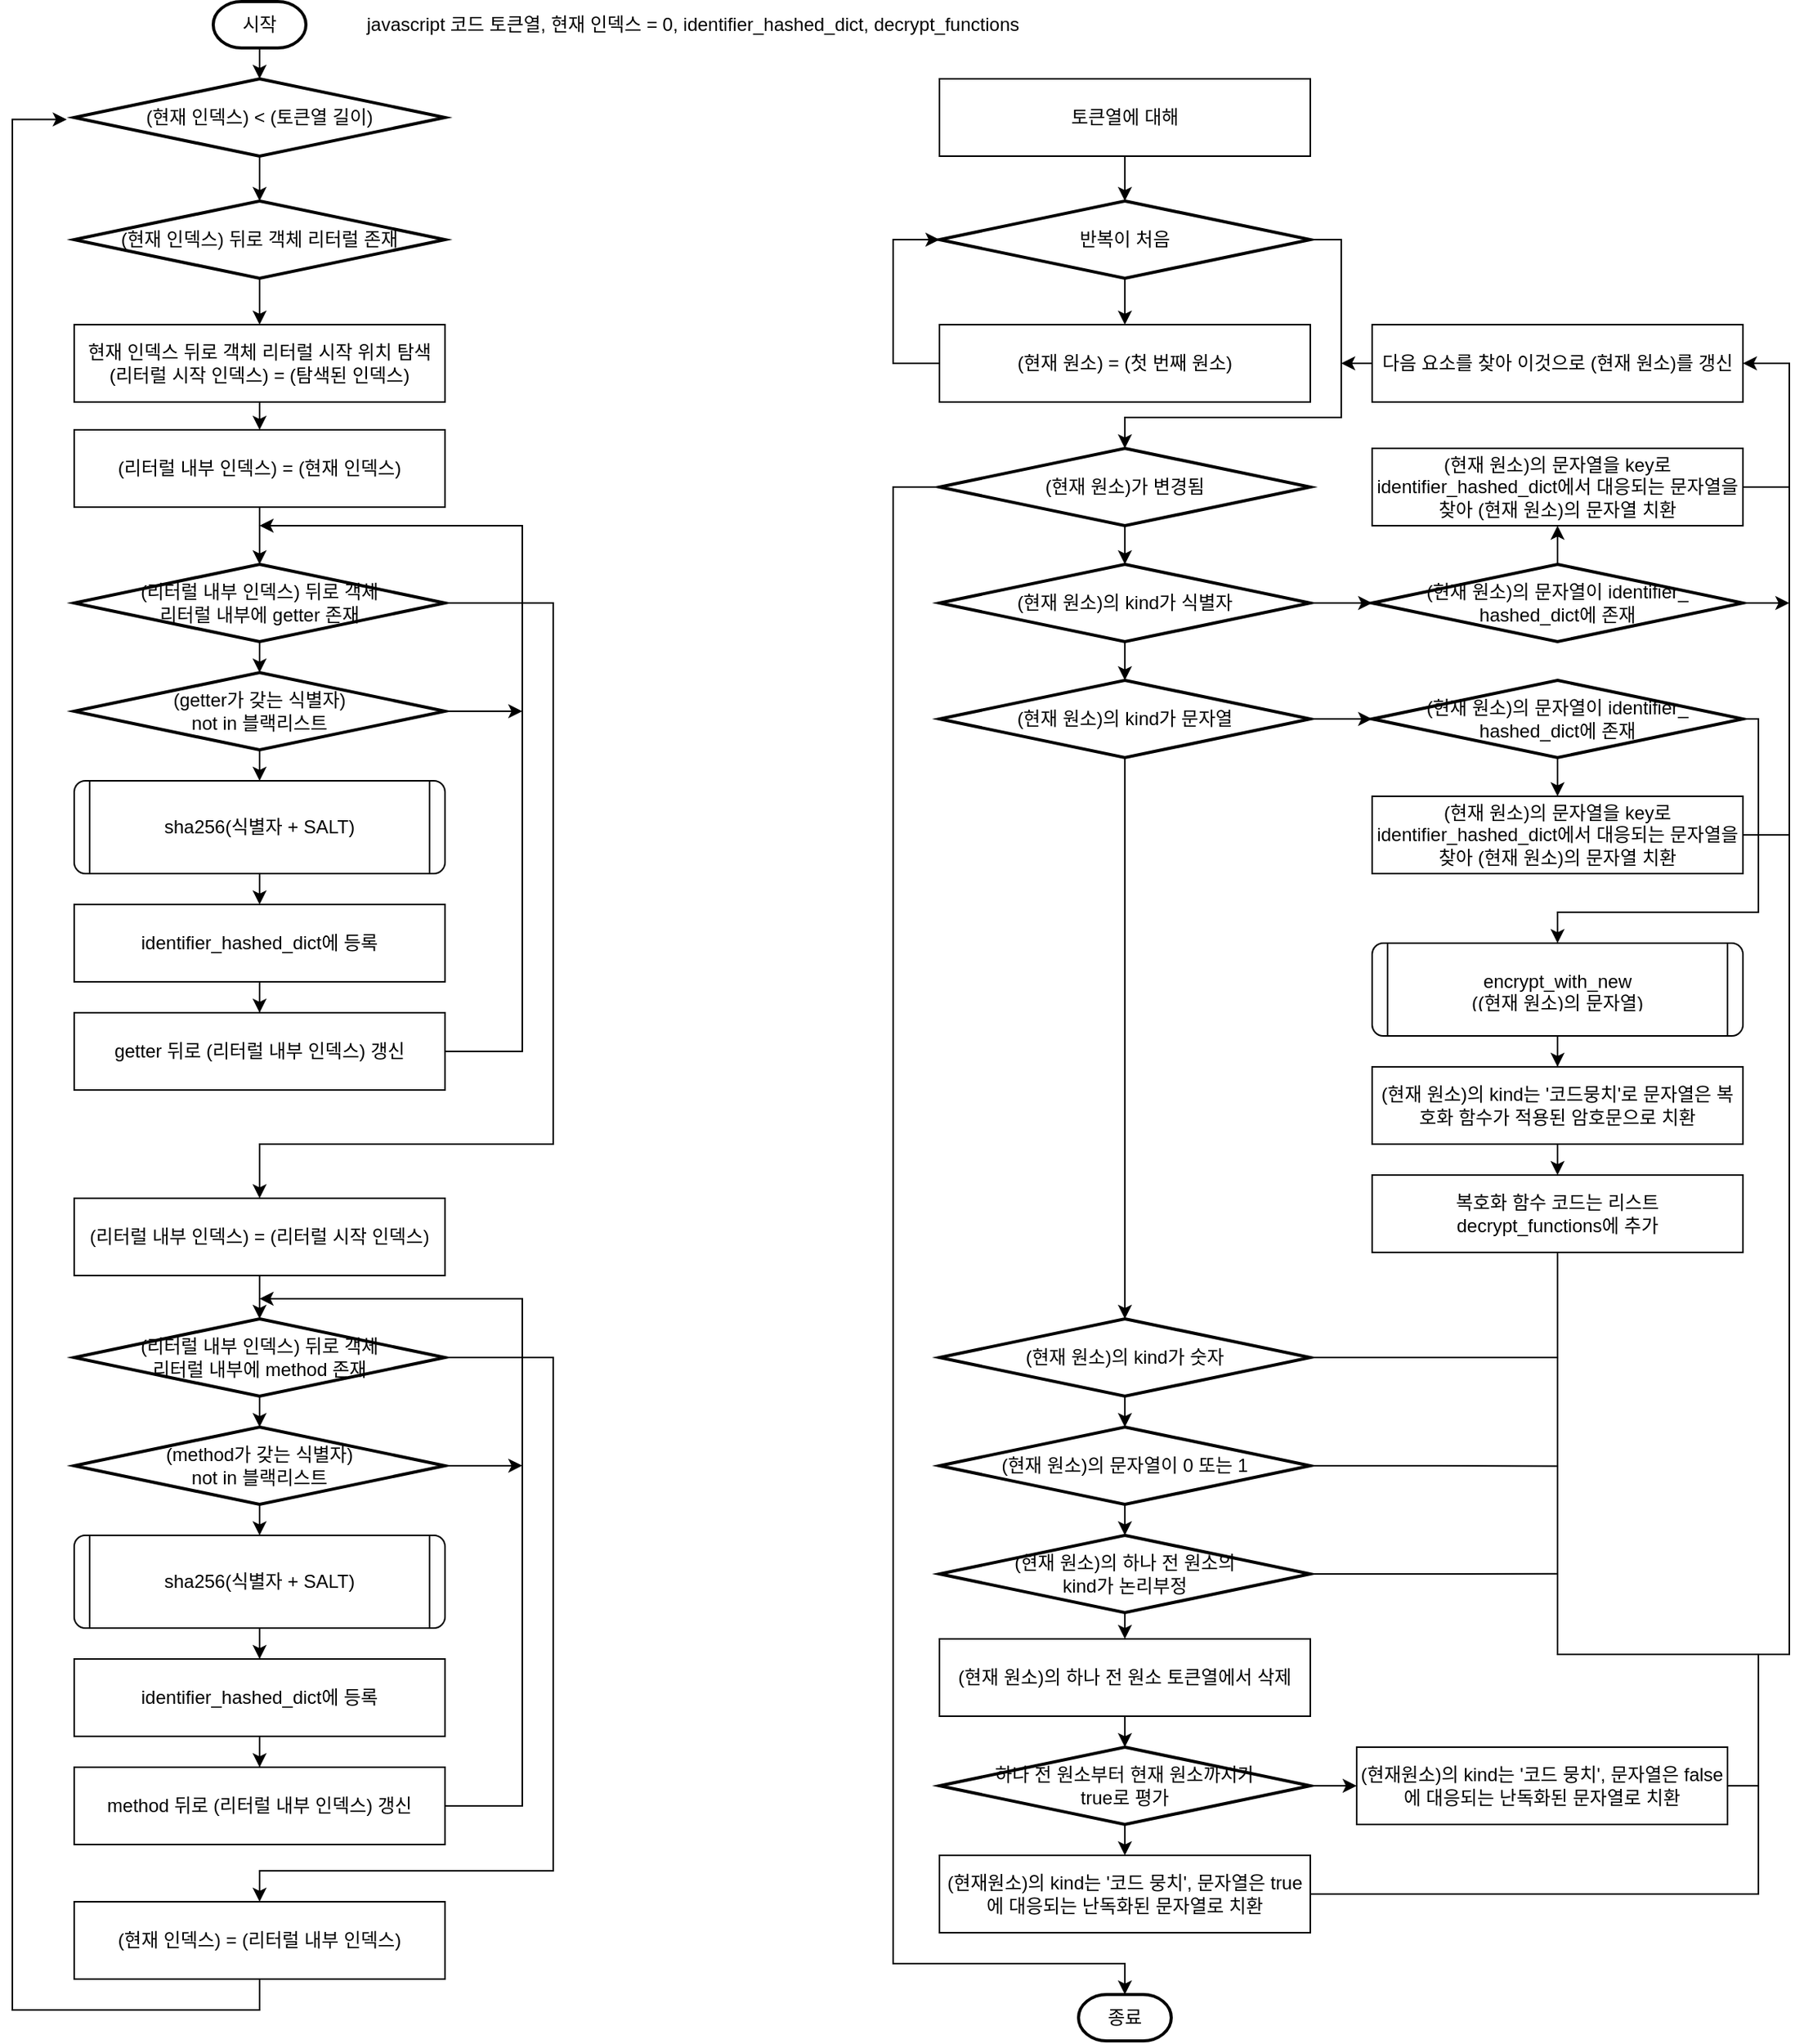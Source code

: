 <mxfile version="22.1.11" type="github">
  <diagram id="C5RBs43oDa-KdzZeNtuy" name="Page-1">
    <mxGraphModel dx="814" dy="540" grid="1" gridSize="10" guides="1" tooltips="1" connect="1" arrows="1" fold="1" page="1" pageScale="1" pageWidth="1654" pageHeight="2336" math="0" shadow="0">
      <root>
        <mxCell id="WIyWlLk6GJQsqaUBKTNV-0" />
        <mxCell id="WIyWlLk6GJQsqaUBKTNV-1" parent="WIyWlLk6GJQsqaUBKTNV-0" />
        <mxCell id="7ZgR7wb_IzAUQrREWjO4-7" style="edgeStyle=orthogonalEdgeStyle;rounded=0;orthogonalLoop=1;jettySize=auto;html=1;exitX=0.5;exitY=1;exitDx=0;exitDy=0;exitPerimeter=0;" edge="1" parent="WIyWlLk6GJQsqaUBKTNV-1" source="7ZgR7wb_IzAUQrREWjO4-0" target="7ZgR7wb_IzAUQrREWjO4-4">
          <mxGeometry relative="1" as="geometry" />
        </mxCell>
        <mxCell id="7ZgR7wb_IzAUQrREWjO4-0" value="시작" style="strokeWidth=2;html=1;shape=mxgraph.flowchart.terminator;whiteSpace=wrap;" vertex="1" parent="WIyWlLk6GJQsqaUBKTNV-1">
          <mxGeometry x="180" y="21" width="60" height="30" as="geometry" />
        </mxCell>
        <mxCell id="7ZgR7wb_IzAUQrREWjO4-1" value="javascript 코드 토큰열, 현재 인덱스 = 0, identifier_hashed_dict, decrypt_functions" style="text;html=1;align=center;verticalAlign=middle;resizable=0;points=[];autosize=1;strokeColor=none;fillColor=none;" vertex="1" parent="WIyWlLk6GJQsqaUBKTNV-1">
          <mxGeometry x="270" y="21" width="440" height="30" as="geometry" />
        </mxCell>
        <mxCell id="7ZgR7wb_IzAUQrREWjO4-43" style="edgeStyle=orthogonalEdgeStyle;rounded=0;orthogonalLoop=1;jettySize=auto;html=1;exitX=0.5;exitY=1;exitDx=0;exitDy=0;entryX=0.5;entryY=0;entryDx=0;entryDy=0;" edge="1" parent="WIyWlLk6GJQsqaUBKTNV-1" source="7ZgR7wb_IzAUQrREWjO4-3" target="7ZgR7wb_IzAUQrREWjO4-42">
          <mxGeometry relative="1" as="geometry" />
        </mxCell>
        <mxCell id="7ZgR7wb_IzAUQrREWjO4-3" value="현재 인덱스 뒤로 객체 리터럴 시작 위치 탐색&lt;br&gt;(리터럴 시작 인덱스) = (탐색된 인덱스)" style="rounded=0;whiteSpace=wrap;html=1;" vertex="1" parent="WIyWlLk6GJQsqaUBKTNV-1">
          <mxGeometry x="90" y="230" width="240" height="50" as="geometry" />
        </mxCell>
        <mxCell id="7ZgR7wb_IzAUQrREWjO4-60" style="edgeStyle=orthogonalEdgeStyle;rounded=0;orthogonalLoop=1;jettySize=auto;html=1;exitX=0.5;exitY=1;exitDx=0;exitDy=0;exitPerimeter=0;" edge="1" parent="WIyWlLk6GJQsqaUBKTNV-1" source="7ZgR7wb_IzAUQrREWjO4-4" target="7ZgR7wb_IzAUQrREWjO4-58">
          <mxGeometry relative="1" as="geometry" />
        </mxCell>
        <mxCell id="7ZgR7wb_IzAUQrREWjO4-4" value="(현재 인덱스) &amp;lt; (토큰열 길이)" style="strokeWidth=2;html=1;shape=mxgraph.flowchart.decision;whiteSpace=wrap;" vertex="1" parent="WIyWlLk6GJQsqaUBKTNV-1">
          <mxGeometry x="90" y="71" width="240" height="50" as="geometry" />
        </mxCell>
        <mxCell id="7ZgR7wb_IzAUQrREWjO4-29" style="edgeStyle=orthogonalEdgeStyle;rounded=0;orthogonalLoop=1;jettySize=auto;html=1;exitX=1;exitY=0.5;exitDx=0;exitDy=0;exitPerimeter=0;entryX=0.5;entryY=0;entryDx=0;entryDy=0;" edge="1" parent="WIyWlLk6GJQsqaUBKTNV-1" source="7ZgR7wb_IzAUQrREWjO4-6" target="7ZgR7wb_IzAUQrREWjO4-30">
          <mxGeometry relative="1" as="geometry">
            <mxPoint x="210" y="780" as="targetPoint" />
            <Array as="points">
              <mxPoint x="400" y="410" />
              <mxPoint x="400" y="760" />
              <mxPoint x="210" y="760" />
            </Array>
          </mxGeometry>
        </mxCell>
        <mxCell id="7ZgR7wb_IzAUQrREWjO4-6" value="(리터럴 내부 인덱스) 뒤로 객체&lt;br&gt;리터럴 내부에 getter 존재" style="strokeWidth=2;html=1;shape=mxgraph.flowchart.decision;whiteSpace=wrap;" vertex="1" parent="WIyWlLk6GJQsqaUBKTNV-1">
          <mxGeometry x="90" y="385" width="240" height="50" as="geometry" />
        </mxCell>
        <mxCell id="7ZgR7wb_IzAUQrREWjO4-21" style="edgeStyle=orthogonalEdgeStyle;rounded=0;orthogonalLoop=1;jettySize=auto;html=1;exitX=0.5;exitY=1;exitDx=0;exitDy=0;exitPerimeter=0;entryX=0.5;entryY=0;entryDx=0;entryDy=0;" edge="1" parent="WIyWlLk6GJQsqaUBKTNV-1" source="7ZgR7wb_IzAUQrREWjO4-14" target="7ZgR7wb_IzAUQrREWjO4-18">
          <mxGeometry relative="1" as="geometry" />
        </mxCell>
        <mxCell id="7ZgR7wb_IzAUQrREWjO4-27" style="edgeStyle=orthogonalEdgeStyle;rounded=0;orthogonalLoop=1;jettySize=auto;html=1;exitX=1;exitY=0.5;exitDx=0;exitDy=0;exitPerimeter=0;" edge="1" parent="WIyWlLk6GJQsqaUBKTNV-1" source="7ZgR7wb_IzAUQrREWjO4-14">
          <mxGeometry relative="1" as="geometry">
            <mxPoint x="380" y="480" as="targetPoint" />
          </mxGeometry>
        </mxCell>
        <mxCell id="7ZgR7wb_IzAUQrREWjO4-14" value="(getter가 갖는 식별자) &lt;br&gt;not in 블랙리스트" style="strokeWidth=2;html=1;shape=mxgraph.flowchart.decision;whiteSpace=wrap;" vertex="1" parent="WIyWlLk6GJQsqaUBKTNV-1">
          <mxGeometry x="90" y="455" width="240" height="50" as="geometry" />
        </mxCell>
        <mxCell id="7ZgR7wb_IzAUQrREWjO4-15" style="edgeStyle=orthogonalEdgeStyle;rounded=0;orthogonalLoop=1;jettySize=auto;html=1;exitX=0.5;exitY=1;exitDx=0;exitDy=0;exitPerimeter=0;entryX=0.5;entryY=0;entryDx=0;entryDy=0;entryPerimeter=0;" edge="1" parent="WIyWlLk6GJQsqaUBKTNV-1" source="7ZgR7wb_IzAUQrREWjO4-6" target="7ZgR7wb_IzAUQrREWjO4-14">
          <mxGeometry relative="1" as="geometry" />
        </mxCell>
        <mxCell id="7ZgR7wb_IzAUQrREWjO4-22" style="edgeStyle=orthogonalEdgeStyle;rounded=0;orthogonalLoop=1;jettySize=auto;html=1;exitX=0.5;exitY=1;exitDx=0;exitDy=0;entryX=0.5;entryY=0;entryDx=0;entryDy=0;" edge="1" parent="WIyWlLk6GJQsqaUBKTNV-1" source="7ZgR7wb_IzAUQrREWjO4-18" target="7ZgR7wb_IzAUQrREWjO4-20">
          <mxGeometry relative="1" as="geometry" />
        </mxCell>
        <mxCell id="7ZgR7wb_IzAUQrREWjO4-18" value="" style="verticalLabelPosition=bottom;verticalAlign=top;html=1;shape=process;whiteSpace=wrap;rounded=1;size=0.042;arcSize=12;" vertex="1" parent="WIyWlLk6GJQsqaUBKTNV-1">
          <mxGeometry x="90" y="525" width="240" height="60" as="geometry" />
        </mxCell>
        <mxCell id="7ZgR7wb_IzAUQrREWjO4-19" value="sha256(식별자 + SALT)" style="text;strokeColor=none;fillColor=none;align=center;verticalAlign=middle;spacingLeft=4;spacingRight=4;overflow=hidden;points=[[0,0.5],[1,0.5]];portConstraint=eastwest;rotatable=0;whiteSpace=wrap;html=1;" vertex="1" parent="WIyWlLk6GJQsqaUBKTNV-1">
          <mxGeometry x="120" y="540" width="180" height="30" as="geometry" />
        </mxCell>
        <mxCell id="7ZgR7wb_IzAUQrREWjO4-25" style="edgeStyle=orthogonalEdgeStyle;rounded=0;orthogonalLoop=1;jettySize=auto;html=1;exitX=0.5;exitY=1;exitDx=0;exitDy=0;" edge="1" parent="WIyWlLk6GJQsqaUBKTNV-1" source="7ZgR7wb_IzAUQrREWjO4-20" target="7ZgR7wb_IzAUQrREWjO4-24">
          <mxGeometry relative="1" as="geometry" />
        </mxCell>
        <mxCell id="7ZgR7wb_IzAUQrREWjO4-20" value="identifier_hashed_dict에 등록" style="rounded=0;whiteSpace=wrap;html=1;" vertex="1" parent="WIyWlLk6GJQsqaUBKTNV-1">
          <mxGeometry x="90" y="605" width="240" height="50" as="geometry" />
        </mxCell>
        <mxCell id="7ZgR7wb_IzAUQrREWjO4-26" style="edgeStyle=orthogonalEdgeStyle;rounded=0;orthogonalLoop=1;jettySize=auto;html=1;exitX=1;exitY=0.5;exitDx=0;exitDy=0;" edge="1" parent="WIyWlLk6GJQsqaUBKTNV-1" source="7ZgR7wb_IzAUQrREWjO4-24">
          <mxGeometry relative="1" as="geometry">
            <mxPoint x="210" y="360" as="targetPoint" />
            <Array as="points">
              <mxPoint x="380" y="700" />
              <mxPoint x="380" y="360" />
            </Array>
          </mxGeometry>
        </mxCell>
        <mxCell id="7ZgR7wb_IzAUQrREWjO4-24" value="getter 뒤로 (리터럴 내부 인덱스) 갱신" style="rounded=0;whiteSpace=wrap;html=1;" vertex="1" parent="WIyWlLk6GJQsqaUBKTNV-1">
          <mxGeometry x="90" y="675" width="240" height="50" as="geometry" />
        </mxCell>
        <mxCell id="7ZgR7wb_IzAUQrREWjO4-30" value="(리터럴 내부 인덱스) = (리터럴 시작 인덱스)" style="rounded=0;whiteSpace=wrap;html=1;" vertex="1" parent="WIyWlLk6GJQsqaUBKTNV-1">
          <mxGeometry x="90" y="795" width="240" height="50" as="geometry" />
        </mxCell>
        <mxCell id="7ZgR7wb_IzAUQrREWjO4-55" style="edgeStyle=orthogonalEdgeStyle;rounded=0;orthogonalLoop=1;jettySize=auto;html=1;exitX=1;exitY=0.5;exitDx=0;exitDy=0;exitPerimeter=0;entryX=0.5;entryY=0;entryDx=0;entryDy=0;" edge="1" parent="WIyWlLk6GJQsqaUBKTNV-1" source="7ZgR7wb_IzAUQrREWjO4-31" target="7ZgR7wb_IzAUQrREWjO4-53">
          <mxGeometry relative="1" as="geometry">
            <mxPoint x="400" y="1280" as="targetPoint" />
            <Array as="points">
              <mxPoint x="400" y="898" />
              <mxPoint x="400" y="1230" />
              <mxPoint x="210" y="1230" />
            </Array>
          </mxGeometry>
        </mxCell>
        <mxCell id="7ZgR7wb_IzAUQrREWjO4-31" value="(리터럴 내부 인덱스) 뒤로 객체&lt;br&gt;리터럴 내부에 method 존재" style="strokeWidth=2;html=1;shape=mxgraph.flowchart.decision;whiteSpace=wrap;" vertex="1" parent="WIyWlLk6GJQsqaUBKTNV-1">
          <mxGeometry x="90" y="873" width="240" height="50" as="geometry" />
        </mxCell>
        <mxCell id="7ZgR7wb_IzAUQrREWjO4-39" style="edgeStyle=orthogonalEdgeStyle;rounded=0;orthogonalLoop=1;jettySize=auto;html=1;exitX=0.5;exitY=1;exitDx=0;exitDy=0;exitPerimeter=0;entryX=0.5;entryY=0;entryDx=0;entryDy=0;" edge="1" parent="WIyWlLk6GJQsqaUBKTNV-1" source="7ZgR7wb_IzAUQrREWjO4-32" target="7ZgR7wb_IzAUQrREWjO4-33">
          <mxGeometry relative="1" as="geometry" />
        </mxCell>
        <mxCell id="7ZgR7wb_IzAUQrREWjO4-51" style="edgeStyle=orthogonalEdgeStyle;rounded=0;orthogonalLoop=1;jettySize=auto;html=1;exitX=1;exitY=0.5;exitDx=0;exitDy=0;exitPerimeter=0;" edge="1" parent="WIyWlLk6GJQsqaUBKTNV-1" source="7ZgR7wb_IzAUQrREWjO4-32">
          <mxGeometry relative="1" as="geometry">
            <mxPoint x="380" y="967.931" as="targetPoint" />
          </mxGeometry>
        </mxCell>
        <mxCell id="7ZgR7wb_IzAUQrREWjO4-32" value="(method가 갖는 식별자) &lt;br&gt;not in 블랙리스트" style="strokeWidth=2;html=1;shape=mxgraph.flowchart.decision;whiteSpace=wrap;" vertex="1" parent="WIyWlLk6GJQsqaUBKTNV-1">
          <mxGeometry x="90" y="943" width="240" height="50" as="geometry" />
        </mxCell>
        <mxCell id="7ZgR7wb_IzAUQrREWjO4-40" style="edgeStyle=orthogonalEdgeStyle;rounded=0;orthogonalLoop=1;jettySize=auto;html=1;exitX=0.5;exitY=1;exitDx=0;exitDy=0;" edge="1" parent="WIyWlLk6GJQsqaUBKTNV-1" source="7ZgR7wb_IzAUQrREWjO4-33" target="7ZgR7wb_IzAUQrREWjO4-35">
          <mxGeometry relative="1" as="geometry" />
        </mxCell>
        <mxCell id="7ZgR7wb_IzAUQrREWjO4-33" value="" style="verticalLabelPosition=bottom;verticalAlign=top;html=1;shape=process;whiteSpace=wrap;rounded=1;size=0.042;arcSize=12;" vertex="1" parent="WIyWlLk6GJQsqaUBKTNV-1">
          <mxGeometry x="90" y="1013" width="240" height="60" as="geometry" />
        </mxCell>
        <mxCell id="7ZgR7wb_IzAUQrREWjO4-34" value="sha256(식별자 + SALT)" style="text;strokeColor=none;fillColor=none;align=center;verticalAlign=middle;spacingLeft=4;spacingRight=4;overflow=hidden;points=[[0,0.5],[1,0.5]];portConstraint=eastwest;rotatable=0;whiteSpace=wrap;html=1;" vertex="1" parent="WIyWlLk6GJQsqaUBKTNV-1">
          <mxGeometry x="120" y="1028" width="180" height="30" as="geometry" />
        </mxCell>
        <mxCell id="7ZgR7wb_IzAUQrREWjO4-41" style="edgeStyle=orthogonalEdgeStyle;rounded=0;orthogonalLoop=1;jettySize=auto;html=1;exitX=0.5;exitY=1;exitDx=0;exitDy=0;" edge="1" parent="WIyWlLk6GJQsqaUBKTNV-1" source="7ZgR7wb_IzAUQrREWjO4-35" target="7ZgR7wb_IzAUQrREWjO4-36">
          <mxGeometry relative="1" as="geometry" />
        </mxCell>
        <mxCell id="7ZgR7wb_IzAUQrREWjO4-35" value="identifier_hashed_dict에 등록" style="rounded=0;whiteSpace=wrap;html=1;" vertex="1" parent="WIyWlLk6GJQsqaUBKTNV-1">
          <mxGeometry x="90" y="1093" width="240" height="50" as="geometry" />
        </mxCell>
        <mxCell id="7ZgR7wb_IzAUQrREWjO4-48" style="edgeStyle=orthogonalEdgeStyle;rounded=0;orthogonalLoop=1;jettySize=auto;html=1;exitX=1;exitY=0.5;exitDx=0;exitDy=0;" edge="1" parent="WIyWlLk6GJQsqaUBKTNV-1" source="7ZgR7wb_IzAUQrREWjO4-36">
          <mxGeometry relative="1" as="geometry">
            <mxPoint x="210" y="860" as="targetPoint" />
            <Array as="points">
              <mxPoint x="380" y="1188" />
              <mxPoint x="380" y="860" />
              <mxPoint x="310" y="860" />
            </Array>
          </mxGeometry>
        </mxCell>
        <mxCell id="7ZgR7wb_IzAUQrREWjO4-36" value="method 뒤로 (리터럴 내부 인덱스) 갱신" style="rounded=0;whiteSpace=wrap;html=1;" vertex="1" parent="WIyWlLk6GJQsqaUBKTNV-1">
          <mxGeometry x="90" y="1163" width="240" height="50" as="geometry" />
        </mxCell>
        <mxCell id="7ZgR7wb_IzAUQrREWjO4-37" style="edgeStyle=orthogonalEdgeStyle;rounded=0;orthogonalLoop=1;jettySize=auto;html=1;exitX=0.5;exitY=1;exitDx=0;exitDy=0;entryX=0.5;entryY=0;entryDx=0;entryDy=0;entryPerimeter=0;" edge="1" parent="WIyWlLk6GJQsqaUBKTNV-1" source="7ZgR7wb_IzAUQrREWjO4-30" target="7ZgR7wb_IzAUQrREWjO4-31">
          <mxGeometry relative="1" as="geometry" />
        </mxCell>
        <mxCell id="7ZgR7wb_IzAUQrREWjO4-38" style="edgeStyle=orthogonalEdgeStyle;rounded=0;orthogonalLoop=1;jettySize=auto;html=1;exitX=0.5;exitY=1;exitDx=0;exitDy=0;exitPerimeter=0;entryX=0.5;entryY=0;entryDx=0;entryDy=0;entryPerimeter=0;" edge="1" parent="WIyWlLk6GJQsqaUBKTNV-1" source="7ZgR7wb_IzAUQrREWjO4-31" target="7ZgR7wb_IzAUQrREWjO4-32">
          <mxGeometry relative="1" as="geometry" />
        </mxCell>
        <mxCell id="7ZgR7wb_IzAUQrREWjO4-42" value="(리터럴 내부 인덱스) = (현재 인덱스)" style="rounded=0;whiteSpace=wrap;html=1;" vertex="1" parent="WIyWlLk6GJQsqaUBKTNV-1">
          <mxGeometry x="90" y="298" width="240" height="50" as="geometry" />
        </mxCell>
        <mxCell id="7ZgR7wb_IzAUQrREWjO4-45" style="edgeStyle=orthogonalEdgeStyle;rounded=0;orthogonalLoop=1;jettySize=auto;html=1;exitX=0.5;exitY=1;exitDx=0;exitDy=0;entryX=0.5;entryY=0;entryDx=0;entryDy=0;entryPerimeter=0;" edge="1" parent="WIyWlLk6GJQsqaUBKTNV-1" source="7ZgR7wb_IzAUQrREWjO4-42" target="7ZgR7wb_IzAUQrREWjO4-6">
          <mxGeometry relative="1" as="geometry" />
        </mxCell>
        <mxCell id="7ZgR7wb_IzAUQrREWjO4-56" style="edgeStyle=orthogonalEdgeStyle;rounded=0;orthogonalLoop=1;jettySize=auto;html=1;exitX=0.5;exitY=1;exitDx=0;exitDy=0;entryX=-0.02;entryY=0.525;entryDx=0;entryDy=0;entryPerimeter=0;" edge="1" parent="WIyWlLk6GJQsqaUBKTNV-1" source="7ZgR7wb_IzAUQrREWjO4-53" target="7ZgR7wb_IzAUQrREWjO4-4">
          <mxGeometry relative="1" as="geometry">
            <mxPoint x="40" y="90" as="targetPoint" />
            <Array as="points">
              <mxPoint x="210" y="1320" />
              <mxPoint x="50" y="1320" />
              <mxPoint x="50" y="97" />
            </Array>
          </mxGeometry>
        </mxCell>
        <mxCell id="7ZgR7wb_IzAUQrREWjO4-53" value="(현재 인덱스) = (리터럴 내부 인덱스)" style="rounded=0;whiteSpace=wrap;html=1;" vertex="1" parent="WIyWlLk6GJQsqaUBKTNV-1">
          <mxGeometry x="90" y="1250" width="240" height="50" as="geometry" />
        </mxCell>
        <mxCell id="7ZgR7wb_IzAUQrREWjO4-61" style="edgeStyle=orthogonalEdgeStyle;rounded=0;orthogonalLoop=1;jettySize=auto;html=1;exitX=0.5;exitY=1;exitDx=0;exitDy=0;exitPerimeter=0;" edge="1" parent="WIyWlLk6GJQsqaUBKTNV-1" source="7ZgR7wb_IzAUQrREWjO4-58" target="7ZgR7wb_IzAUQrREWjO4-3">
          <mxGeometry relative="1" as="geometry" />
        </mxCell>
        <mxCell id="7ZgR7wb_IzAUQrREWjO4-58" value="(현재 인덱스) 뒤로 객체 리터럴 존재" style="strokeWidth=2;html=1;shape=mxgraph.flowchart.decision;whiteSpace=wrap;" vertex="1" parent="WIyWlLk6GJQsqaUBKTNV-1">
          <mxGeometry x="90" y="150" width="240" height="50" as="geometry" />
        </mxCell>
        <mxCell id="7ZgR7wb_IzAUQrREWjO4-62" value="토큰열에 대해" style="rounded=0;whiteSpace=wrap;html=1;" vertex="1" parent="WIyWlLk6GJQsqaUBKTNV-1">
          <mxGeometry x="650" y="71" width="240" height="50" as="geometry" />
        </mxCell>
        <mxCell id="7ZgR7wb_IzAUQrREWjO4-66" style="edgeStyle=orthogonalEdgeStyle;rounded=0;orthogonalLoop=1;jettySize=auto;html=1;exitX=0.5;exitY=1;exitDx=0;exitDy=0;exitPerimeter=0;entryX=0.5;entryY=0;entryDx=0;entryDy=0;" edge="1" parent="WIyWlLk6GJQsqaUBKTNV-1" source="7ZgR7wb_IzAUQrREWjO4-63" target="7ZgR7wb_IzAUQrREWjO4-64">
          <mxGeometry relative="1" as="geometry" />
        </mxCell>
        <mxCell id="7ZgR7wb_IzAUQrREWjO4-70" style="edgeStyle=orthogonalEdgeStyle;rounded=0;orthogonalLoop=1;jettySize=auto;html=1;exitX=1;exitY=0.5;exitDx=0;exitDy=0;exitPerimeter=0;entryX=0.5;entryY=0;entryDx=0;entryDy=0;entryPerimeter=0;" edge="1" parent="WIyWlLk6GJQsqaUBKTNV-1" source="7ZgR7wb_IzAUQrREWjO4-63" target="7ZgR7wb_IzAUQrREWjO4-69">
          <mxGeometry relative="1" as="geometry">
            <mxPoint x="770" y="300" as="targetPoint" />
            <Array as="points">
              <mxPoint x="910" y="175" />
              <mxPoint x="910" y="290" />
              <mxPoint x="770" y="290" />
            </Array>
          </mxGeometry>
        </mxCell>
        <mxCell id="7ZgR7wb_IzAUQrREWjO4-63" value="반복이 처음" style="strokeWidth=2;html=1;shape=mxgraph.flowchart.decision;whiteSpace=wrap;" vertex="1" parent="WIyWlLk6GJQsqaUBKTNV-1">
          <mxGeometry x="650" y="150" width="240" height="50" as="geometry" />
        </mxCell>
        <mxCell id="7ZgR7wb_IzAUQrREWjO4-67" style="edgeStyle=orthogonalEdgeStyle;rounded=0;orthogonalLoop=1;jettySize=auto;html=1;exitX=0;exitY=0.5;exitDx=0;exitDy=0;entryX=0;entryY=0.5;entryDx=0;entryDy=0;entryPerimeter=0;" edge="1" parent="WIyWlLk6GJQsqaUBKTNV-1" source="7ZgR7wb_IzAUQrREWjO4-64" target="7ZgR7wb_IzAUQrREWjO4-63">
          <mxGeometry relative="1" as="geometry">
            <mxPoint x="610.0" y="170" as="targetPoint" />
            <Array as="points">
              <mxPoint x="620" y="255" />
              <mxPoint x="620" y="175" />
            </Array>
          </mxGeometry>
        </mxCell>
        <mxCell id="7ZgR7wb_IzAUQrREWjO4-64" value="(현재 원소) = (첫 번째 원소)" style="rounded=0;whiteSpace=wrap;html=1;" vertex="1" parent="WIyWlLk6GJQsqaUBKTNV-1">
          <mxGeometry x="650" y="230" width="240" height="50" as="geometry" />
        </mxCell>
        <mxCell id="7ZgR7wb_IzAUQrREWjO4-65" style="edgeStyle=orthogonalEdgeStyle;rounded=0;orthogonalLoop=1;jettySize=auto;html=1;exitX=0.5;exitY=1;exitDx=0;exitDy=0;entryX=0.5;entryY=0;entryDx=0;entryDy=0;entryPerimeter=0;" edge="1" parent="WIyWlLk6GJQsqaUBKTNV-1" source="7ZgR7wb_IzAUQrREWjO4-62" target="7ZgR7wb_IzAUQrREWjO4-63">
          <mxGeometry relative="1" as="geometry" />
        </mxCell>
        <mxCell id="7ZgR7wb_IzAUQrREWjO4-128" style="edgeStyle=orthogonalEdgeStyle;rounded=0;orthogonalLoop=1;jettySize=auto;html=1;exitX=0;exitY=0.5;exitDx=0;exitDy=0;exitPerimeter=0;entryX=0.5;entryY=0;entryDx=0;entryDy=0;entryPerimeter=0;" edge="1" parent="WIyWlLk6GJQsqaUBKTNV-1" source="7ZgR7wb_IzAUQrREWjO4-69" target="7ZgR7wb_IzAUQrREWjO4-127">
          <mxGeometry relative="1" as="geometry">
            <mxPoint x="620.0" y="1341.379" as="targetPoint" />
            <Array as="points">
              <mxPoint x="620" y="335" />
              <mxPoint x="620" y="1290" />
              <mxPoint x="770" y="1290" />
            </Array>
          </mxGeometry>
        </mxCell>
        <mxCell id="7ZgR7wb_IzAUQrREWjO4-69" value="(현재 원소)가 변경됨" style="strokeWidth=2;html=1;shape=mxgraph.flowchart.decision;whiteSpace=wrap;" vertex="1" parent="WIyWlLk6GJQsqaUBKTNV-1">
          <mxGeometry x="650" y="310" width="240" height="50" as="geometry" />
        </mxCell>
        <mxCell id="7ZgR7wb_IzAUQrREWjO4-71" value="(현재 원소)의 kind가 식별자" style="strokeWidth=2;html=1;shape=mxgraph.flowchart.decision;whiteSpace=wrap;" vertex="1" parent="WIyWlLk6GJQsqaUBKTNV-1">
          <mxGeometry x="650" y="385" width="240" height="50" as="geometry" />
        </mxCell>
        <mxCell id="7ZgR7wb_IzAUQrREWjO4-81" style="edgeStyle=orthogonalEdgeStyle;rounded=0;orthogonalLoop=1;jettySize=auto;html=1;exitX=0.5;exitY=0;exitDx=0;exitDy=0;exitPerimeter=0;entryX=0.5;entryY=1;entryDx=0;entryDy=0;" edge="1" parent="WIyWlLk6GJQsqaUBKTNV-1" source="7ZgR7wb_IzAUQrREWjO4-72" target="7ZgR7wb_IzAUQrREWjO4-75">
          <mxGeometry relative="1" as="geometry" />
        </mxCell>
        <mxCell id="7ZgR7wb_IzAUQrREWjO4-120" style="edgeStyle=orthogonalEdgeStyle;rounded=0;orthogonalLoop=1;jettySize=auto;html=1;exitX=1;exitY=0.5;exitDx=0;exitDy=0;exitPerimeter=0;" edge="1" parent="WIyWlLk6GJQsqaUBKTNV-1" source="7ZgR7wb_IzAUQrREWjO4-72">
          <mxGeometry relative="1" as="geometry">
            <mxPoint x="1200.0" y="410.345" as="targetPoint" />
          </mxGeometry>
        </mxCell>
        <mxCell id="7ZgR7wb_IzAUQrREWjO4-72" value="(현재 원소)의 문자열이 identifier_&lt;br&gt;hashed_dict에 존재" style="strokeWidth=2;html=1;shape=mxgraph.flowchart.decision;whiteSpace=wrap;" vertex="1" parent="WIyWlLk6GJQsqaUBKTNV-1">
          <mxGeometry x="930" y="385" width="240" height="50" as="geometry" />
        </mxCell>
        <mxCell id="7ZgR7wb_IzAUQrREWjO4-73" style="edgeStyle=orthogonalEdgeStyle;rounded=0;orthogonalLoop=1;jettySize=auto;html=1;exitX=0.5;exitY=1;exitDx=0;exitDy=0;exitPerimeter=0;entryX=0.5;entryY=0;entryDx=0;entryDy=0;entryPerimeter=0;" edge="1" parent="WIyWlLk6GJQsqaUBKTNV-1" source="7ZgR7wb_IzAUQrREWjO4-69" target="7ZgR7wb_IzAUQrREWjO4-71">
          <mxGeometry relative="1" as="geometry" />
        </mxCell>
        <mxCell id="7ZgR7wb_IzAUQrREWjO4-74" style="edgeStyle=orthogonalEdgeStyle;rounded=0;orthogonalLoop=1;jettySize=auto;html=1;exitX=1;exitY=0.5;exitDx=0;exitDy=0;exitPerimeter=0;entryX=0;entryY=0.5;entryDx=0;entryDy=0;entryPerimeter=0;" edge="1" parent="WIyWlLk6GJQsqaUBKTNV-1" source="7ZgR7wb_IzAUQrREWjO4-71" target="7ZgR7wb_IzAUQrREWjO4-72">
          <mxGeometry relative="1" as="geometry" />
        </mxCell>
        <mxCell id="7ZgR7wb_IzAUQrREWjO4-78" style="edgeStyle=orthogonalEdgeStyle;rounded=0;orthogonalLoop=1;jettySize=auto;html=1;exitX=1;exitY=0.5;exitDx=0;exitDy=0;entryX=1;entryY=0.5;entryDx=0;entryDy=0;" edge="1" parent="WIyWlLk6GJQsqaUBKTNV-1" source="7ZgR7wb_IzAUQrREWjO4-75" target="7ZgR7wb_IzAUQrREWjO4-118">
          <mxGeometry relative="1" as="geometry">
            <mxPoint x="1200" y="190" as="targetPoint" />
            <Array as="points">
              <mxPoint x="1200" y="335" />
              <mxPoint x="1200" y="255" />
            </Array>
          </mxGeometry>
        </mxCell>
        <mxCell id="7ZgR7wb_IzAUQrREWjO4-75" value="(현재 원소)의 문자열을 key로 identifier_hashed_dict에서 대응되는 문자열을 찾아 (현재 원소)의 문자열 치환" style="rounded=0;whiteSpace=wrap;html=1;" vertex="1" parent="WIyWlLk6GJQsqaUBKTNV-1">
          <mxGeometry x="930" y="310" width="240" height="50" as="geometry" />
        </mxCell>
        <mxCell id="7ZgR7wb_IzAUQrREWjO4-79" value="(현재 원소)의 kind가 문자열" style="strokeWidth=2;html=1;shape=mxgraph.flowchart.decision;whiteSpace=wrap;" vertex="1" parent="WIyWlLk6GJQsqaUBKTNV-1">
          <mxGeometry x="650" y="460" width="240" height="50" as="geometry" />
        </mxCell>
        <mxCell id="7ZgR7wb_IzAUQrREWjO4-86" style="edgeStyle=orthogonalEdgeStyle;rounded=0;orthogonalLoop=1;jettySize=auto;html=1;exitX=0.5;exitY=1;exitDx=0;exitDy=0;exitPerimeter=0;entryX=0.5;entryY=0;entryDx=0;entryDy=0;" edge="1" parent="WIyWlLk6GJQsqaUBKTNV-1" source="7ZgR7wb_IzAUQrREWjO4-83" target="7ZgR7wb_IzAUQrREWjO4-85">
          <mxGeometry relative="1" as="geometry" />
        </mxCell>
        <mxCell id="7ZgR7wb_IzAUQrREWjO4-92" style="edgeStyle=orthogonalEdgeStyle;rounded=0;orthogonalLoop=1;jettySize=auto;html=1;exitX=1;exitY=0.5;exitDx=0;exitDy=0;exitPerimeter=0;entryX=0.5;entryY=0;entryDx=0;entryDy=0;" edge="1" parent="WIyWlLk6GJQsqaUBKTNV-1" source="7ZgR7wb_IzAUQrREWjO4-83" target="7ZgR7wb_IzAUQrREWjO4-89">
          <mxGeometry relative="1" as="geometry">
            <mxPoint x="1060" y="610" as="targetPoint" />
            <Array as="points">
              <mxPoint x="1180" y="485" />
              <mxPoint x="1180" y="610" />
              <mxPoint x="1050" y="610" />
            </Array>
          </mxGeometry>
        </mxCell>
        <mxCell id="7ZgR7wb_IzAUQrREWjO4-83" value="(현재 원소)의 문자열이 identifier_&lt;br&gt;hashed_dict에 존재" style="strokeWidth=2;html=1;shape=mxgraph.flowchart.decision;whiteSpace=wrap;" vertex="1" parent="WIyWlLk6GJQsqaUBKTNV-1">
          <mxGeometry x="930" y="460" width="240" height="50" as="geometry" />
        </mxCell>
        <mxCell id="7ZgR7wb_IzAUQrREWjO4-84" style="edgeStyle=orthogonalEdgeStyle;rounded=0;orthogonalLoop=1;jettySize=auto;html=1;exitX=1;exitY=0.5;exitDx=0;exitDy=0;exitPerimeter=0;entryX=0;entryY=0.5;entryDx=0;entryDy=0;entryPerimeter=0;" edge="1" parent="WIyWlLk6GJQsqaUBKTNV-1" source="7ZgR7wb_IzAUQrREWjO4-79" target="7ZgR7wb_IzAUQrREWjO4-83">
          <mxGeometry relative="1" as="geometry" />
        </mxCell>
        <mxCell id="7ZgR7wb_IzAUQrREWjO4-102" style="edgeStyle=orthogonalEdgeStyle;rounded=0;orthogonalLoop=1;jettySize=auto;html=1;exitX=1;exitY=0.5;exitDx=0;exitDy=0;endArrow=none;endFill=0;" edge="1" parent="WIyWlLk6GJQsqaUBKTNV-1" source="7ZgR7wb_IzAUQrREWjO4-85">
          <mxGeometry relative="1" as="geometry">
            <mxPoint x="1200.0" y="560" as="targetPoint" />
          </mxGeometry>
        </mxCell>
        <mxCell id="7ZgR7wb_IzAUQrREWjO4-85" value="(현재 원소)의 문자열을 key로 identifier_hashed_dict에서 대응되는 문자열을 찾아 (현재 원소)의 문자열 치환" style="rounded=0;whiteSpace=wrap;html=1;" vertex="1" parent="WIyWlLk6GJQsqaUBKTNV-1">
          <mxGeometry x="930" y="535" width="240" height="50" as="geometry" />
        </mxCell>
        <mxCell id="7ZgR7wb_IzAUQrREWjO4-93" value="" style="group" vertex="1" connectable="0" parent="WIyWlLk6GJQsqaUBKTNV-1">
          <mxGeometry x="930" y="630" width="240" height="60" as="geometry" />
        </mxCell>
        <mxCell id="7ZgR7wb_IzAUQrREWjO4-89" value="" style="verticalLabelPosition=bottom;verticalAlign=top;html=1;shape=process;whiteSpace=wrap;rounded=1;size=0.042;arcSize=12;" vertex="1" parent="7ZgR7wb_IzAUQrREWjO4-93">
          <mxGeometry width="240" height="60" as="geometry" />
        </mxCell>
        <mxCell id="7ZgR7wb_IzAUQrREWjO4-91" value="encrypt_with_new&lt;br&gt;((현재 원소)의 문자열)" style="text;strokeColor=none;fillColor=none;align=center;verticalAlign=middle;spacingLeft=4;spacingRight=4;overflow=hidden;points=[[0,0.5],[1,0.5]];portConstraint=eastwest;rotatable=0;whiteSpace=wrap;html=1;" vertex="1" parent="7ZgR7wb_IzAUQrREWjO4-93">
          <mxGeometry x="20" y="15" width="200" height="30" as="geometry" />
        </mxCell>
        <mxCell id="7ZgR7wb_IzAUQrREWjO4-100" style="edgeStyle=orthogonalEdgeStyle;rounded=0;orthogonalLoop=1;jettySize=auto;html=1;exitX=0.5;exitY=1;exitDx=0;exitDy=0;entryX=0.5;entryY=0;entryDx=0;entryDy=0;" edge="1" parent="WIyWlLk6GJQsqaUBKTNV-1" source="7ZgR7wb_IzAUQrREWjO4-97" target="7ZgR7wb_IzAUQrREWjO4-99">
          <mxGeometry relative="1" as="geometry" />
        </mxCell>
        <mxCell id="7ZgR7wb_IzAUQrREWjO4-97" value="(현재 원소)의 kind는 &#39;코드뭉치&#39;로 문자열은 복호화 함수가 적용된 암호문으로 치환" style="rounded=0;whiteSpace=wrap;html=1;" vertex="1" parent="WIyWlLk6GJQsqaUBKTNV-1">
          <mxGeometry x="930" y="710" width="240" height="50" as="geometry" />
        </mxCell>
        <mxCell id="7ZgR7wb_IzAUQrREWjO4-98" style="edgeStyle=orthogonalEdgeStyle;rounded=0;orthogonalLoop=1;jettySize=auto;html=1;exitX=0.5;exitY=1;exitDx=0;exitDy=0;" edge="1" parent="WIyWlLk6GJQsqaUBKTNV-1" source="7ZgR7wb_IzAUQrREWjO4-89" target="7ZgR7wb_IzAUQrREWjO4-97">
          <mxGeometry relative="1" as="geometry" />
        </mxCell>
        <mxCell id="7ZgR7wb_IzAUQrREWjO4-101" style="edgeStyle=orthogonalEdgeStyle;rounded=0;orthogonalLoop=1;jettySize=auto;html=1;exitX=0.5;exitY=1;exitDx=0;exitDy=0;endArrow=none;endFill=0;" edge="1" parent="WIyWlLk6GJQsqaUBKTNV-1" source="7ZgR7wb_IzAUQrREWjO4-99">
          <mxGeometry relative="1" as="geometry">
            <mxPoint x="1200" y="330" as="targetPoint" />
            <Array as="points">
              <mxPoint x="1050" y="1090" />
              <mxPoint x="1200" y="1090" />
            </Array>
          </mxGeometry>
        </mxCell>
        <mxCell id="7ZgR7wb_IzAUQrREWjO4-99" value="복호화 함수 코드는 리스트 &lt;br&gt;decrypt_functions에 추가" style="rounded=0;whiteSpace=wrap;html=1;" vertex="1" parent="WIyWlLk6GJQsqaUBKTNV-1">
          <mxGeometry x="930" y="780" width="240" height="50" as="geometry" />
        </mxCell>
        <mxCell id="7ZgR7wb_IzAUQrREWjO4-121" style="edgeStyle=orthogonalEdgeStyle;rounded=0;orthogonalLoop=1;jettySize=auto;html=1;exitX=1;exitY=0.5;exitDx=0;exitDy=0;exitPerimeter=0;endArrow=none;endFill=0;" edge="1" parent="WIyWlLk6GJQsqaUBKTNV-1" source="7ZgR7wb_IzAUQrREWjO4-103">
          <mxGeometry relative="1" as="geometry">
            <mxPoint x="1050" y="898" as="targetPoint" />
          </mxGeometry>
        </mxCell>
        <mxCell id="7ZgR7wb_IzAUQrREWjO4-103" value="(현재 원소)의 kind가 숫자" style="strokeWidth=2;html=1;shape=mxgraph.flowchart.decision;whiteSpace=wrap;" vertex="1" parent="WIyWlLk6GJQsqaUBKTNV-1">
          <mxGeometry x="650" y="873" width="240" height="50" as="geometry" />
        </mxCell>
        <mxCell id="7ZgR7wb_IzAUQrREWjO4-122" style="edgeStyle=orthogonalEdgeStyle;rounded=0;orthogonalLoop=1;jettySize=auto;html=1;exitX=1;exitY=0.5;exitDx=0;exitDy=0;exitPerimeter=0;endArrow=none;endFill=0;" edge="1" parent="WIyWlLk6GJQsqaUBKTNV-1" source="7ZgR7wb_IzAUQrREWjO4-104">
          <mxGeometry relative="1" as="geometry">
            <mxPoint x="1050.0" y="968.276" as="targetPoint" />
          </mxGeometry>
        </mxCell>
        <mxCell id="7ZgR7wb_IzAUQrREWjO4-104" value="(현재 원소)의 문자열이 0 또는 1" style="strokeWidth=2;html=1;shape=mxgraph.flowchart.decision;whiteSpace=wrap;" vertex="1" parent="WIyWlLk6GJQsqaUBKTNV-1">
          <mxGeometry x="650" y="943" width="240" height="50" as="geometry" />
        </mxCell>
        <mxCell id="7ZgR7wb_IzAUQrREWjO4-114" style="edgeStyle=orthogonalEdgeStyle;rounded=0;orthogonalLoop=1;jettySize=auto;html=1;exitX=0.5;exitY=1;exitDx=0;exitDy=0;exitPerimeter=0;entryX=0.5;entryY=0;entryDx=0;entryDy=0;" edge="1" parent="WIyWlLk6GJQsqaUBKTNV-1" source="7ZgR7wb_IzAUQrREWjO4-105" target="7ZgR7wb_IzAUQrREWjO4-106">
          <mxGeometry relative="1" as="geometry" />
        </mxCell>
        <mxCell id="7ZgR7wb_IzAUQrREWjO4-123" style="edgeStyle=orthogonalEdgeStyle;rounded=0;orthogonalLoop=1;jettySize=auto;html=1;exitX=1;exitY=0.5;exitDx=0;exitDy=0;exitPerimeter=0;endArrow=none;endFill=0;" edge="1" parent="WIyWlLk6GJQsqaUBKTNV-1" source="7ZgR7wb_IzAUQrREWjO4-105">
          <mxGeometry relative="1" as="geometry">
            <mxPoint x="1050.0" y="1037.931" as="targetPoint" />
          </mxGeometry>
        </mxCell>
        <mxCell id="7ZgR7wb_IzAUQrREWjO4-105" value="(현재 원소)의 하나 전 원소의 &lt;br&gt;kind가 논리부정" style="strokeWidth=2;html=1;shape=mxgraph.flowchart.decision;whiteSpace=wrap;" vertex="1" parent="WIyWlLk6GJQsqaUBKTNV-1">
          <mxGeometry x="650" y="1013" width="240" height="50" as="geometry" />
        </mxCell>
        <mxCell id="7ZgR7wb_IzAUQrREWjO4-106" value="(현재 원소)의 하나 전 원소 토큰열에서 삭제" style="rounded=0;whiteSpace=wrap;html=1;" vertex="1" parent="WIyWlLk6GJQsqaUBKTNV-1">
          <mxGeometry x="650" y="1080" width="240" height="50" as="geometry" />
        </mxCell>
        <mxCell id="7ZgR7wb_IzAUQrREWjO4-116" style="edgeStyle=orthogonalEdgeStyle;rounded=0;orthogonalLoop=1;jettySize=auto;html=1;exitX=1;exitY=0.5;exitDx=0;exitDy=0;exitPerimeter=0;entryX=0;entryY=0.5;entryDx=0;entryDy=0;" edge="1" parent="WIyWlLk6GJQsqaUBKTNV-1" source="7ZgR7wb_IzAUQrREWjO4-108" target="7ZgR7wb_IzAUQrREWjO4-110">
          <mxGeometry relative="1" as="geometry" />
        </mxCell>
        <mxCell id="7ZgR7wb_IzAUQrREWjO4-117" style="edgeStyle=orthogonalEdgeStyle;rounded=0;orthogonalLoop=1;jettySize=auto;html=1;exitX=0.5;exitY=1;exitDx=0;exitDy=0;exitPerimeter=0;entryX=0.5;entryY=0;entryDx=0;entryDy=0;" edge="1" parent="WIyWlLk6GJQsqaUBKTNV-1" source="7ZgR7wb_IzAUQrREWjO4-108" target="7ZgR7wb_IzAUQrREWjO4-109">
          <mxGeometry relative="1" as="geometry" />
        </mxCell>
        <mxCell id="7ZgR7wb_IzAUQrREWjO4-108" value="하나 전 원소부터 현재 원소까지가&lt;br&gt;true로 평가" style="strokeWidth=2;html=1;shape=mxgraph.flowchart.decision;whiteSpace=wrap;" vertex="1" parent="WIyWlLk6GJQsqaUBKTNV-1">
          <mxGeometry x="650" y="1150" width="240" height="50" as="geometry" />
        </mxCell>
        <mxCell id="7ZgR7wb_IzAUQrREWjO4-124" style="edgeStyle=orthogonalEdgeStyle;rounded=0;orthogonalLoop=1;jettySize=auto;html=1;exitX=1;exitY=0.5;exitDx=0;exitDy=0;endArrow=none;endFill=0;" edge="1" parent="WIyWlLk6GJQsqaUBKTNV-1" source="7ZgR7wb_IzAUQrREWjO4-109">
          <mxGeometry relative="1" as="geometry">
            <mxPoint x="1180" y="1090" as="targetPoint" />
            <Array as="points">
              <mxPoint x="1180" y="1245" />
              <mxPoint x="1180" y="1090" />
            </Array>
          </mxGeometry>
        </mxCell>
        <mxCell id="7ZgR7wb_IzAUQrREWjO4-109" value="(현재원소)의 kind는 &#39;코드 뭉치&#39;, 문자열은 true에 대응되는 난독화된 문자열로 치환" style="rounded=0;whiteSpace=wrap;html=1;" vertex="1" parent="WIyWlLk6GJQsqaUBKTNV-1">
          <mxGeometry x="650" y="1220" width="240" height="50" as="geometry" />
        </mxCell>
        <mxCell id="7ZgR7wb_IzAUQrREWjO4-125" style="edgeStyle=orthogonalEdgeStyle;rounded=0;orthogonalLoop=1;jettySize=auto;html=1;exitX=1;exitY=0.5;exitDx=0;exitDy=0;endArrow=none;endFill=0;" edge="1" parent="WIyWlLk6GJQsqaUBKTNV-1" source="7ZgR7wb_IzAUQrREWjO4-110">
          <mxGeometry relative="1" as="geometry">
            <mxPoint x="1180.0" y="1175.172" as="targetPoint" />
          </mxGeometry>
        </mxCell>
        <mxCell id="7ZgR7wb_IzAUQrREWjO4-110" value="(현재원소)의 kind는 &#39;코드 뭉치&#39;, 문자열은 false에 대응되는 난독화된 문자열로 치환" style="rounded=0;whiteSpace=wrap;html=1;" vertex="1" parent="WIyWlLk6GJQsqaUBKTNV-1">
          <mxGeometry x="920" y="1150" width="240" height="50" as="geometry" />
        </mxCell>
        <mxCell id="7ZgR7wb_IzAUQrREWjO4-111" style="edgeStyle=orthogonalEdgeStyle;rounded=0;orthogonalLoop=1;jettySize=auto;html=1;exitX=0.5;exitY=1;exitDx=0;exitDy=0;exitPerimeter=0;entryX=0.5;entryY=0;entryDx=0;entryDy=0;entryPerimeter=0;" edge="1" parent="WIyWlLk6GJQsqaUBKTNV-1" source="7ZgR7wb_IzAUQrREWjO4-79" target="7ZgR7wb_IzAUQrREWjO4-103">
          <mxGeometry relative="1" as="geometry" />
        </mxCell>
        <mxCell id="7ZgR7wb_IzAUQrREWjO4-112" style="edgeStyle=orthogonalEdgeStyle;rounded=0;orthogonalLoop=1;jettySize=auto;html=1;exitX=0.5;exitY=1;exitDx=0;exitDy=0;exitPerimeter=0;entryX=0.5;entryY=0;entryDx=0;entryDy=0;entryPerimeter=0;" edge="1" parent="WIyWlLk6GJQsqaUBKTNV-1" source="7ZgR7wb_IzAUQrREWjO4-103" target="7ZgR7wb_IzAUQrREWjO4-104">
          <mxGeometry relative="1" as="geometry" />
        </mxCell>
        <mxCell id="7ZgR7wb_IzAUQrREWjO4-113" style="edgeStyle=orthogonalEdgeStyle;rounded=0;orthogonalLoop=1;jettySize=auto;html=1;exitX=0.5;exitY=1;exitDx=0;exitDy=0;exitPerimeter=0;entryX=0.5;entryY=0;entryDx=0;entryDy=0;entryPerimeter=0;" edge="1" parent="WIyWlLk6GJQsqaUBKTNV-1" source="7ZgR7wb_IzAUQrREWjO4-104" target="7ZgR7wb_IzAUQrREWjO4-105">
          <mxGeometry relative="1" as="geometry" />
        </mxCell>
        <mxCell id="7ZgR7wb_IzAUQrREWjO4-115" style="edgeStyle=orthogonalEdgeStyle;rounded=0;orthogonalLoop=1;jettySize=auto;html=1;exitX=0.5;exitY=1;exitDx=0;exitDy=0;entryX=0.5;entryY=0;entryDx=0;entryDy=0;entryPerimeter=0;" edge="1" parent="WIyWlLk6GJQsqaUBKTNV-1" source="7ZgR7wb_IzAUQrREWjO4-106" target="7ZgR7wb_IzAUQrREWjO4-108">
          <mxGeometry relative="1" as="geometry" />
        </mxCell>
        <mxCell id="7ZgR7wb_IzAUQrREWjO4-119" style="edgeStyle=orthogonalEdgeStyle;rounded=0;orthogonalLoop=1;jettySize=auto;html=1;exitX=0;exitY=0.5;exitDx=0;exitDy=0;" edge="1" parent="WIyWlLk6GJQsqaUBKTNV-1" source="7ZgR7wb_IzAUQrREWjO4-118">
          <mxGeometry relative="1" as="geometry">
            <mxPoint x="910.0" y="255.172" as="targetPoint" />
          </mxGeometry>
        </mxCell>
        <mxCell id="7ZgR7wb_IzAUQrREWjO4-118" value="다음 요소를 찾아 이것으로 (현재 원소)를 갱신" style="rounded=0;whiteSpace=wrap;html=1;" vertex="1" parent="WIyWlLk6GJQsqaUBKTNV-1">
          <mxGeometry x="930" y="230" width="240" height="50" as="geometry" />
        </mxCell>
        <mxCell id="7ZgR7wb_IzAUQrREWjO4-127" value="종료" style="strokeWidth=2;html=1;shape=mxgraph.flowchart.terminator;whiteSpace=wrap;" vertex="1" parent="WIyWlLk6GJQsqaUBKTNV-1">
          <mxGeometry x="740" y="1310" width="60" height="30" as="geometry" />
        </mxCell>
        <mxCell id="7ZgR7wb_IzAUQrREWjO4-129" style="edgeStyle=orthogonalEdgeStyle;rounded=0;orthogonalLoop=1;jettySize=auto;html=1;exitX=0.5;exitY=1;exitDx=0;exitDy=0;exitPerimeter=0;entryX=0.5;entryY=0;entryDx=0;entryDy=0;entryPerimeter=0;" edge="1" parent="WIyWlLk6GJQsqaUBKTNV-1" source="7ZgR7wb_IzAUQrREWjO4-71" target="7ZgR7wb_IzAUQrREWjO4-79">
          <mxGeometry relative="1" as="geometry" />
        </mxCell>
      </root>
    </mxGraphModel>
  </diagram>
</mxfile>
